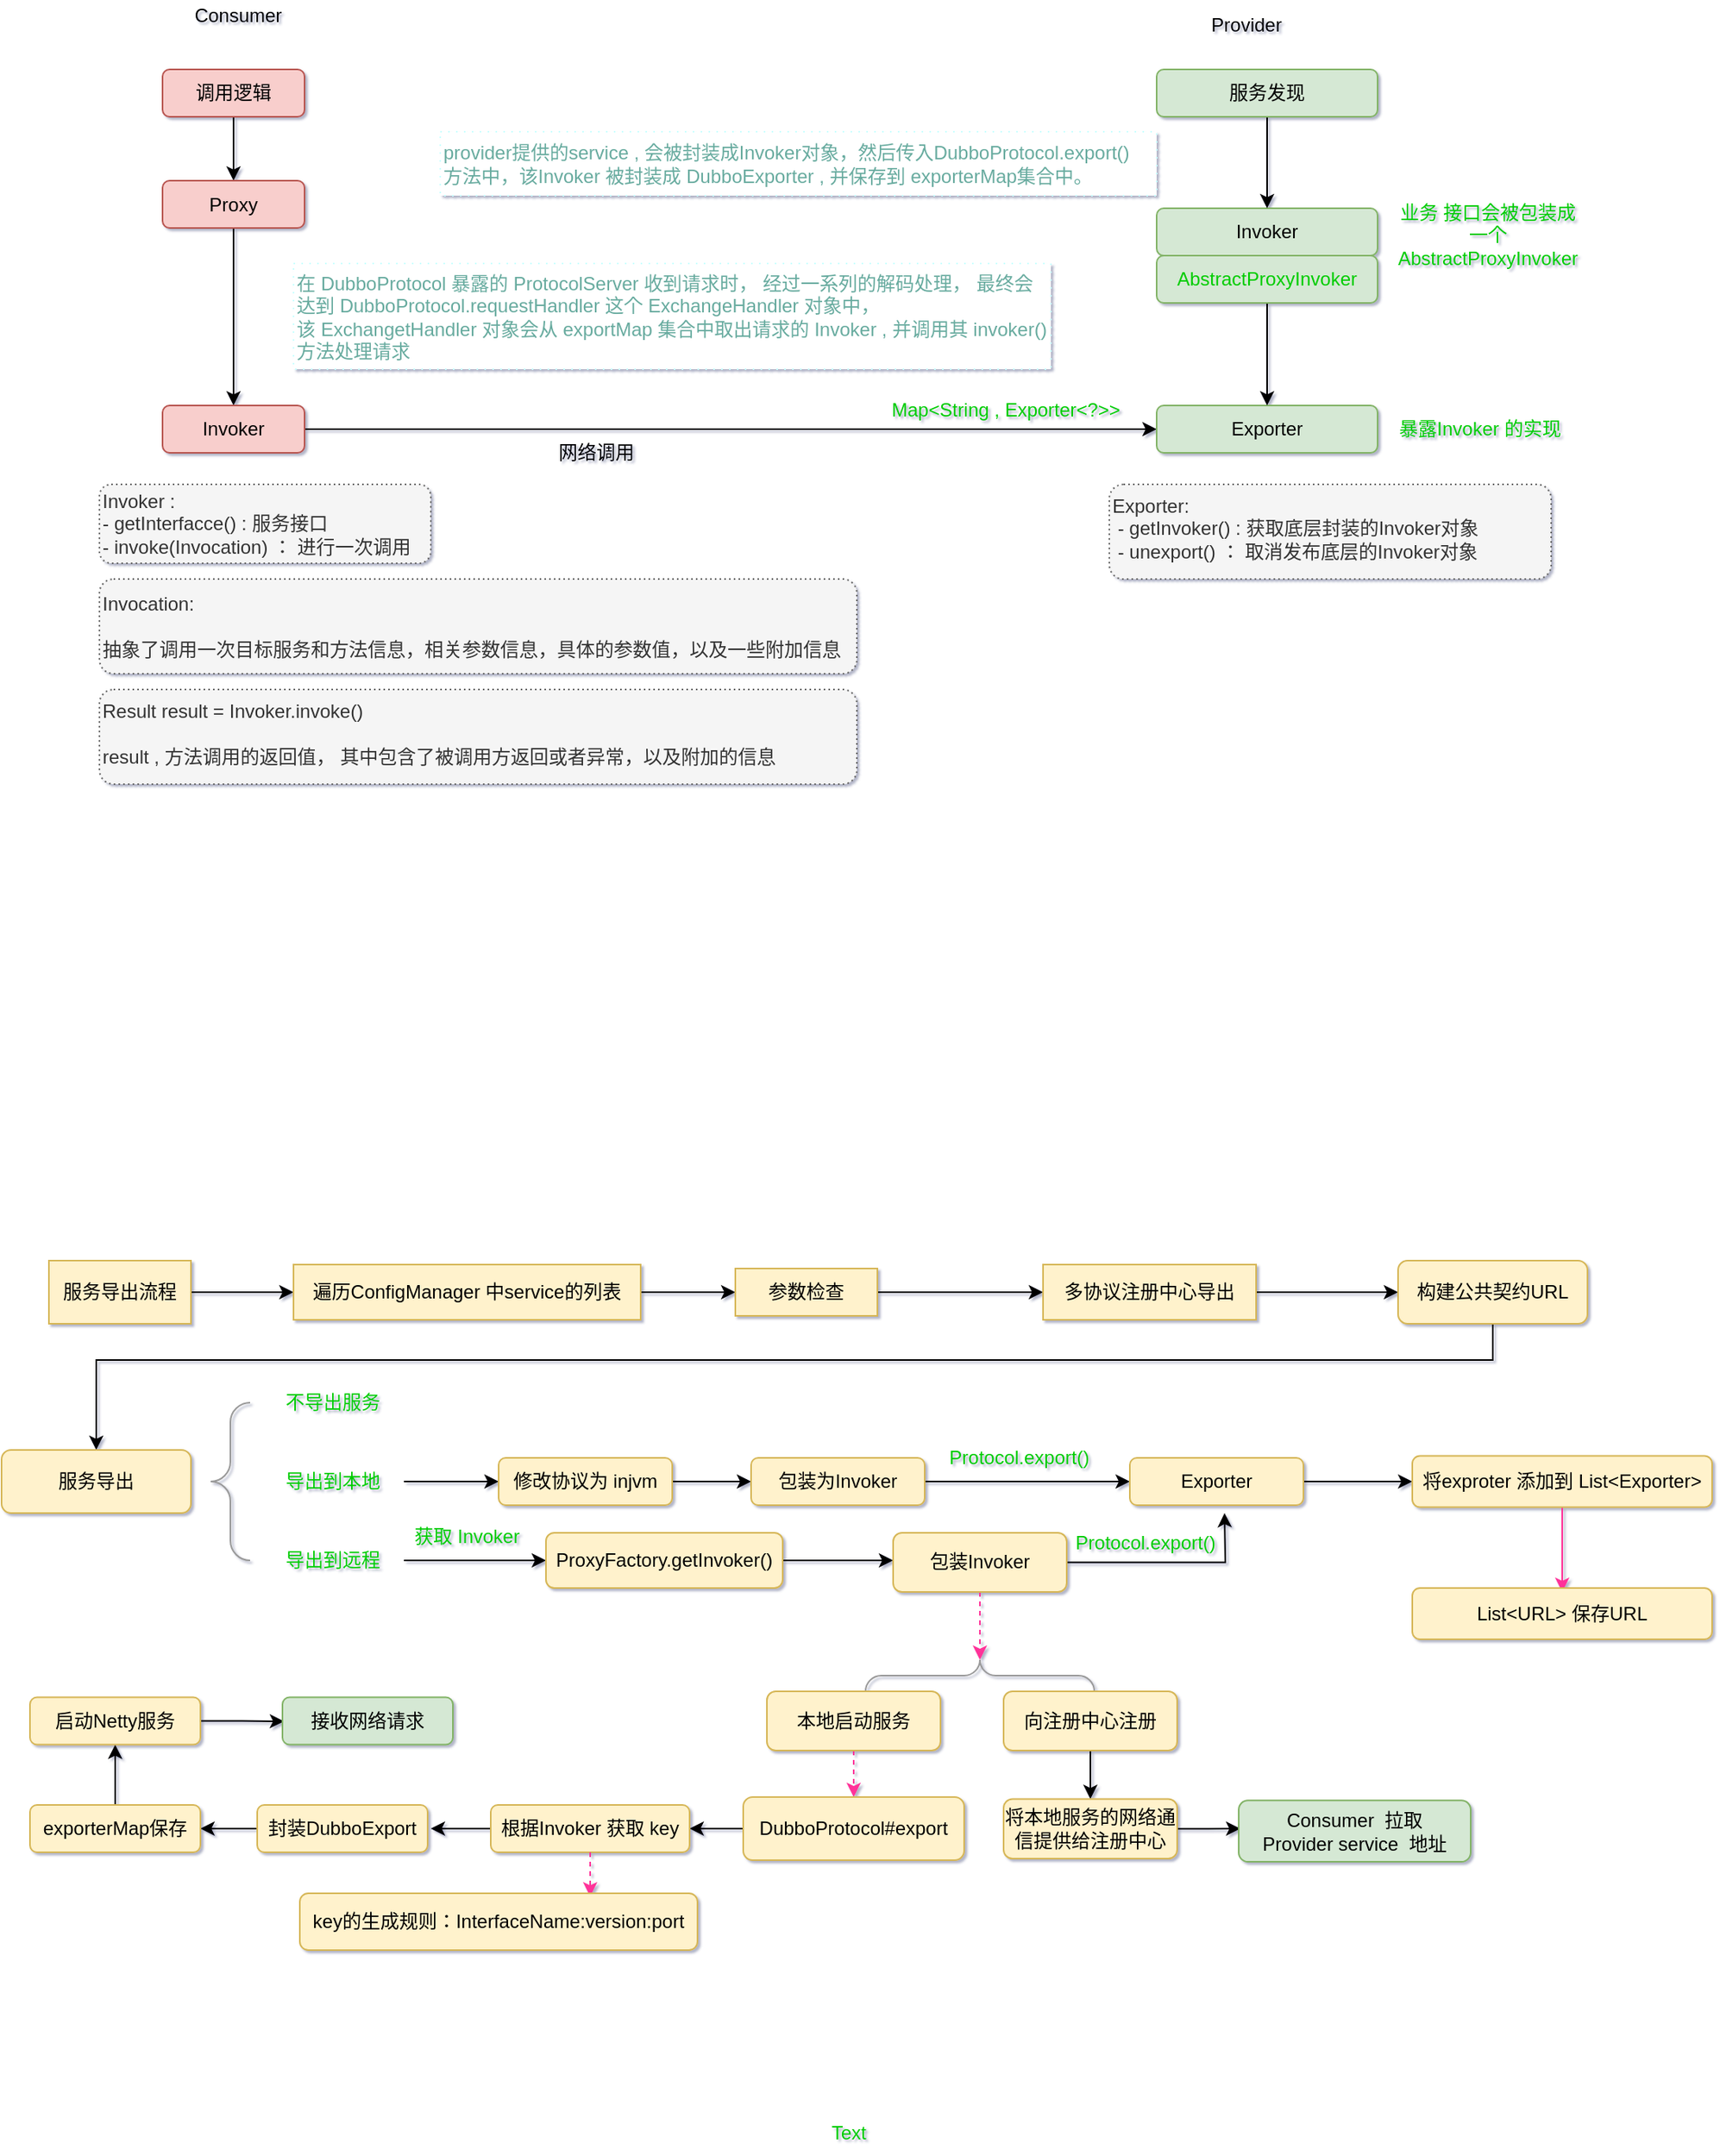 <mxfile version="14.1.3" type="github">
  <diagram id="AMZaD16zjiI2ikn4sn_C" name="第 1 页">
    <mxGraphModel dx="1208" dy="757" grid="0" gridSize="10" guides="1" tooltips="1" connect="1" arrows="1" fold="1" page="1" pageScale="1" pageWidth="1169" pageHeight="827" background="none" math="0" shadow="1">
      <root>
        <mxCell id="0" />
        <mxCell id="1" parent="0" />
        <mxCell id="q9yflRM0A-MpA3asN30z-3" style="edgeStyle=orthogonalEdgeStyle;rounded=0;orthogonalLoop=1;jettySize=auto;html=1;exitX=0.5;exitY=1;exitDx=0;exitDy=0;entryX=0.5;entryY=0;entryDx=0;entryDy=0;" parent="1" source="q9yflRM0A-MpA3asN30z-1" target="q9yflRM0A-MpA3asN30z-2" edge="1">
          <mxGeometry relative="1" as="geometry" />
        </mxCell>
        <mxCell id="q9yflRM0A-MpA3asN30z-1" value="调用逻辑" style="rounded=1;whiteSpace=wrap;html=1;fillColor=#f8cecc;strokeColor=#b85450;" parent="1" vertex="1">
          <mxGeometry x="148" y="85" width="90" height="30" as="geometry" />
        </mxCell>
        <mxCell id="q9yflRM0A-MpA3asN30z-5" style="edgeStyle=orthogonalEdgeStyle;rounded=0;orthogonalLoop=1;jettySize=auto;html=1;exitX=0.5;exitY=1;exitDx=0;exitDy=0;" parent="1" source="q9yflRM0A-MpA3asN30z-2" target="q9yflRM0A-MpA3asN30z-4" edge="1">
          <mxGeometry relative="1" as="geometry" />
        </mxCell>
        <mxCell id="q9yflRM0A-MpA3asN30z-2" value="Proxy" style="rounded=1;whiteSpace=wrap;html=1;fillColor=#f8cecc;strokeColor=#b85450;" parent="1" vertex="1">
          <mxGeometry x="148" y="155.5" width="90" height="30" as="geometry" />
        </mxCell>
        <mxCell id="q9yflRM0A-MpA3asN30z-6" style="edgeStyle=orthogonalEdgeStyle;rounded=0;orthogonalLoop=1;jettySize=auto;html=1;entryX=0;entryY=0.5;entryDx=0;entryDy=0;" parent="1" source="q9yflRM0A-MpA3asN30z-4" target="q9yflRM0A-MpA3asN30z-7" edge="1">
          <mxGeometry relative="1" as="geometry">
            <mxPoint x="598" y="313" as="targetPoint" />
            <Array as="points">
              <mxPoint x="574" y="313" />
              <mxPoint x="574" y="313" />
            </Array>
          </mxGeometry>
        </mxCell>
        <mxCell id="q9yflRM0A-MpA3asN30z-4" value="Invoker" style="rounded=1;whiteSpace=wrap;html=1;fillColor=#f8cecc;strokeColor=#b85450;" parent="1" vertex="1">
          <mxGeometry x="148" y="298" width="90" height="30" as="geometry" />
        </mxCell>
        <mxCell id="q9yflRM0A-MpA3asN30z-7" value="Exporter" style="rounded=1;whiteSpace=wrap;html=1;fillColor=#d5e8d4;strokeColor=#82b366;" parent="1" vertex="1">
          <mxGeometry x="778" y="298" width="140" height="30" as="geometry" />
        </mxCell>
        <mxCell id="q9yflRM0A-MpA3asN30z-10" style="edgeStyle=orthogonalEdgeStyle;rounded=0;orthogonalLoop=1;jettySize=auto;html=1;entryX=0.5;entryY=0;entryDx=0;entryDy=0;" parent="1" source="q9yflRM0A-MpA3asN30z-8" target="q9yflRM0A-MpA3asN30z-7" edge="1">
          <mxGeometry relative="1" as="geometry" />
        </mxCell>
        <mxCell id="q9yflRM0A-MpA3asN30z-8" value="Invoker" style="rounded=1;whiteSpace=wrap;html=1;fillColor=#d5e8d4;strokeColor=#82b366;" parent="1" vertex="1">
          <mxGeometry x="778" y="173" width="140" height="30" as="geometry" />
        </mxCell>
        <mxCell id="q9yflRM0A-MpA3asN30z-14" style="edgeStyle=orthogonalEdgeStyle;rounded=0;orthogonalLoop=1;jettySize=auto;html=1;entryX=0.5;entryY=0;entryDx=0;entryDy=0;" parent="1" source="q9yflRM0A-MpA3asN30z-11" target="q9yflRM0A-MpA3asN30z-8" edge="1">
          <mxGeometry relative="1" as="geometry" />
        </mxCell>
        <mxCell id="q9yflRM0A-MpA3asN30z-11" value="服务发现" style="rounded=1;whiteSpace=wrap;html=1;fillColor=#d5e8d4;strokeColor=#82b366;" parent="1" vertex="1">
          <mxGeometry x="778" y="85" width="140" height="30" as="geometry" />
        </mxCell>
        <mxCell id="q9yflRM0A-MpA3asN30z-12" value="Provider" style="text;html=1;strokeColor=none;fillColor=none;align=center;verticalAlign=middle;whiteSpace=wrap;rounded=0;" parent="1" vertex="1">
          <mxGeometry x="796" y="43" width="78" height="27" as="geometry" />
        </mxCell>
        <mxCell id="q9yflRM0A-MpA3asN30z-13" value="Consumer" style="text;html=1;strokeColor=none;fillColor=none;align=center;verticalAlign=middle;whiteSpace=wrap;rounded=0;" parent="1" vertex="1">
          <mxGeometry x="176" y="41" width="40" height="20" as="geometry" />
        </mxCell>
        <mxCell id="q9yflRM0A-MpA3asN30z-15" value="网络调用" style="text;html=1;strokeColor=none;fillColor=none;align=center;verticalAlign=middle;whiteSpace=wrap;rounded=0;" parent="1" vertex="1">
          <mxGeometry x="378" y="318" width="90" height="20" as="geometry" />
        </mxCell>
        <mxCell id="q9yflRM0A-MpA3asN30z-18" value="&lt;span&gt;Invocation:&lt;/span&gt;&lt;br&gt;&lt;br&gt;&lt;span&gt;抽象了调用一次目标服务和方法信息，相关参数信息，具体的参数值，以及一些附加信息&lt;/span&gt;" style="rounded=1;whiteSpace=wrap;html=1;fontColor=#333333;align=left;dashed=1;dashPattern=1 2;fillColor=#f5f5f5;strokeColor=#666666;" parent="1" vertex="1">
          <mxGeometry x="108" y="408" width="480" height="60" as="geometry" />
        </mxCell>
        <mxCell id="q9yflRM0A-MpA3asN30z-19" value="&lt;span&gt;Invoker :&lt;br&gt;- getInterfacce() : 服务接口&lt;/span&gt;&lt;br&gt;&lt;span&gt;- invoke(Invocation) ： 进行一次调用&lt;/span&gt;" style="rounded=1;whiteSpace=wrap;html=1;dashed=1;align=left;dashPattern=1 2;fillColor=#f5f5f5;strokeColor=#666666;fontColor=#333333;" parent="1" vertex="1">
          <mxGeometry x="108" y="348" width="210" height="50" as="geometry" />
        </mxCell>
        <mxCell id="q9yflRM0A-MpA3asN30z-20" value="Result result = Invoker.invoke()&lt;br&gt;&lt;br&gt;result , 方法调用的返回值， 其中包含了被调用方返回或者异常，以及附加的信息" style="rounded=1;whiteSpace=wrap;html=1;fontColor=#333333;align=left;dashed=1;dashPattern=1 2;fillColor=#f5f5f5;strokeColor=#666666;verticalAlign=top;" parent="1" vertex="1">
          <mxGeometry x="108" y="478" width="480" height="60" as="geometry" />
        </mxCell>
        <mxCell id="q9yflRM0A-MpA3asN30z-22" value="&lt;span style=&quot;color: rgb(0 , 204 , 0)&quot;&gt;AbstractProxyInvoker&lt;/span&gt;" style="rounded=1;whiteSpace=wrap;html=1;fillColor=#d5e8d4;strokeColor=#82b366;" parent="1" vertex="1">
          <mxGeometry x="778" y="203" width="140" height="30" as="geometry" />
        </mxCell>
        <mxCell id="q9yflRM0A-MpA3asN30z-23" value="业务 接口会被包装成一个 AbstractProxyInvoker" style="text;html=1;strokeColor=none;fillColor=none;align=center;verticalAlign=middle;whiteSpace=wrap;rounded=0;dashed=1;dashPattern=1 2;fontColor=#00CC00;" parent="1" vertex="1">
          <mxGeometry x="928" y="165" width="120" height="50" as="geometry" />
        </mxCell>
        <mxCell id="q9yflRM0A-MpA3asN30z-24" value="暴露Invoker 的实现" style="text;html=1;strokeColor=none;fillColor=none;align=center;verticalAlign=middle;whiteSpace=wrap;rounded=0;dashed=1;dashPattern=1 2;fontColor=#00CC00;" parent="1" vertex="1">
          <mxGeometry x="928" y="300.5" width="110" height="25" as="geometry" />
        </mxCell>
        <mxCell id="q9yflRM0A-MpA3asN30z-25" value="Exporter:&lt;br&gt;&amp;nbsp;- getInvoker() : 获取底层封装的Invoker对象&lt;br&gt;&amp;nbsp;- unexport() ： 取消发布底层的Invoker对象" style="rounded=1;whiteSpace=wrap;html=1;dashed=1;align=left;dashPattern=1 2;fillColor=#f5f5f5;strokeColor=#666666;fontColor=#333333;verticalAlign=top;" parent="1" vertex="1">
          <mxGeometry x="748" y="348" width="280" height="60" as="geometry" />
        </mxCell>
        <mxCell id="q9yflRM0A-MpA3asN30z-29" style="edgeStyle=orthogonalEdgeStyle;rounded=0;orthogonalLoop=1;jettySize=auto;html=1;exitX=1;exitY=0.5;exitDx=0;exitDy=0;fontColor=#00CC00;entryX=0;entryY=0.5;entryDx=0;entryDy=0;" parent="1" source="q9yflRM0A-MpA3asN30z-26" target="q9yflRM0A-MpA3asN30z-28" edge="1">
          <mxGeometry relative="1" as="geometry" />
        </mxCell>
        <mxCell id="q9yflRM0A-MpA3asN30z-26" value="服务导出流程" style="rounded=0;whiteSpace=wrap;html=1;align=center;fillColor=#fff2cc;strokeColor=#d6b656;" parent="1" vertex="1">
          <mxGeometry x="76" y="840" width="90" height="40" as="geometry" />
        </mxCell>
        <mxCell id="q9yflRM0A-MpA3asN30z-31" style="edgeStyle=orthogonalEdgeStyle;rounded=0;orthogonalLoop=1;jettySize=auto;html=1;exitX=1;exitY=0.5;exitDx=0;exitDy=0;entryX=0;entryY=0.5;entryDx=0;entryDy=0;fontColor=#00CC00;" parent="1" source="q9yflRM0A-MpA3asN30z-28" target="q9yflRM0A-MpA3asN30z-30" edge="1">
          <mxGeometry relative="1" as="geometry" />
        </mxCell>
        <mxCell id="q9yflRM0A-MpA3asN30z-28" value="遍历ConfigManager 中service的列表" style="rounded=0;whiteSpace=wrap;html=1;align=center;fillColor=#fff2cc;strokeColor=#d6b656;" parent="1" vertex="1">
          <mxGeometry x="231" y="842.5" width="220" height="35" as="geometry" />
        </mxCell>
        <mxCell id="q9yflRM0A-MpA3asN30z-32" style="edgeStyle=orthogonalEdgeStyle;rounded=0;orthogonalLoop=1;jettySize=auto;html=1;exitX=1;exitY=0.5;exitDx=0;exitDy=0;fontColor=#00CC00;entryX=0;entryY=0.5;entryDx=0;entryDy=0;" parent="1" source="q9yflRM0A-MpA3asN30z-30" target="q9yflRM0A-MpA3asN30z-33" edge="1">
          <mxGeometry relative="1" as="geometry">
            <mxPoint x="121" y="1110" as="targetPoint" />
          </mxGeometry>
        </mxCell>
        <mxCell id="q9yflRM0A-MpA3asN30z-30" value="参数检查" style="rounded=0;whiteSpace=wrap;html=1;align=center;fillColor=#fff2cc;strokeColor=#d6b656;" parent="1" vertex="1">
          <mxGeometry x="511" y="845" width="90" height="30" as="geometry" />
        </mxCell>
        <mxCell id="q9yflRM0A-MpA3asN30z-34" style="edgeStyle=orthogonalEdgeStyle;rounded=0;orthogonalLoop=1;jettySize=auto;html=1;exitX=1;exitY=0.5;exitDx=0;exitDy=0;fontColor=#00CC00;entryX=0;entryY=0.5;entryDx=0;entryDy=0;" parent="1" source="q9yflRM0A-MpA3asN30z-33" target="q9yflRM0A-MpA3asN30z-35" edge="1">
          <mxGeometry relative="1" as="geometry">
            <mxPoint x="121" y="1230" as="targetPoint" />
          </mxGeometry>
        </mxCell>
        <mxCell id="q9yflRM0A-MpA3asN30z-33" value="多协议注册中心导出" style="rounded=0;whiteSpace=wrap;html=1;align=center;fillColor=#fff2cc;strokeColor=#d6b656;" parent="1" vertex="1">
          <mxGeometry x="706" y="842.5" width="135" height="35" as="geometry" />
        </mxCell>
        <mxCell id="q9yflRM0A-MpA3asN30z-70" style="edgeStyle=orthogonalEdgeStyle;rounded=0;orthogonalLoop=1;jettySize=auto;html=1;entryX=0.5;entryY=0;entryDx=0;entryDy=0;fontColor=#00CC00;" parent="1" source="q9yflRM0A-MpA3asN30z-35" target="q9yflRM0A-MpA3asN30z-37" edge="1">
          <mxGeometry relative="1" as="geometry">
            <Array as="points">
              <mxPoint x="991" y="903" />
              <mxPoint x="106" y="903" />
            </Array>
          </mxGeometry>
        </mxCell>
        <mxCell id="q9yflRM0A-MpA3asN30z-35" value="构建公共契约URL" style="rounded=1;whiteSpace=wrap;html=1;align=center;fillColor=#fff2cc;strokeColor=#d6b656;" parent="1" vertex="1">
          <mxGeometry x="931" y="840" width="120" height="40" as="geometry" />
        </mxCell>
        <mxCell id="q9yflRM0A-MpA3asN30z-37" value="服务导出" style="rounded=1;whiteSpace=wrap;html=1;align=center;fillColor=#fff2cc;strokeColor=#d6b656;" parent="1" vertex="1">
          <mxGeometry x="46" y="960" width="120" height="40" as="geometry" />
        </mxCell>
        <mxCell id="q9yflRM0A-MpA3asN30z-39" value="" style="verticalLabelPosition=bottom;shadow=0;dashed=0;align=center;html=1;verticalAlign=top;strokeWidth=1;shape=mxgraph.mockup.markup.curlyBrace;strokeColor=#999999;fontColor=#00CC00;rotation=-90;" parent="1" vertex="1">
          <mxGeometry x="141" y="956.25" width="100" height="47.5" as="geometry" />
        </mxCell>
        <mxCell id="q9yflRM0A-MpA3asN30z-40" value="不导出服务" style="text;html=1;strokeColor=none;fillColor=none;align=center;verticalAlign=middle;whiteSpace=wrap;rounded=0;fontColor=#00CC00;" parent="1" vertex="1">
          <mxGeometry x="211" y="920" width="90" height="20" as="geometry" />
        </mxCell>
        <mxCell id="q9yflRM0A-MpA3asN30z-43" style="edgeStyle=orthogonalEdgeStyle;rounded=0;orthogonalLoop=1;jettySize=auto;html=1;fontColor=#00CC00;" parent="1" source="q9yflRM0A-MpA3asN30z-41" edge="1">
          <mxGeometry relative="1" as="geometry">
            <mxPoint x="361" y="980" as="targetPoint" />
          </mxGeometry>
        </mxCell>
        <mxCell id="q9yflRM0A-MpA3asN30z-41" value="导出到本地" style="text;html=1;strokeColor=none;fillColor=none;align=center;verticalAlign=middle;whiteSpace=wrap;rounded=0;fontColor=#00CC00;" parent="1" vertex="1">
          <mxGeometry x="211" y="970" width="90" height="20" as="geometry" />
        </mxCell>
        <mxCell id="q9yflRM0A-MpA3asN30z-52" style="edgeStyle=orthogonalEdgeStyle;rounded=0;orthogonalLoop=1;jettySize=auto;html=1;fontColor=#00CC00;entryX=0;entryY=0.5;entryDx=0;entryDy=0;" parent="1" source="q9yflRM0A-MpA3asN30z-42" target="q9yflRM0A-MpA3asN30z-53" edge="1">
          <mxGeometry relative="1" as="geometry">
            <mxPoint x="361" y="1030" as="targetPoint" />
          </mxGeometry>
        </mxCell>
        <mxCell id="q9yflRM0A-MpA3asN30z-42" value="导出到远程" style="text;html=1;strokeColor=none;fillColor=none;align=center;verticalAlign=middle;whiteSpace=wrap;rounded=0;fontColor=#00CC00;" parent="1" vertex="1">
          <mxGeometry x="211" y="1020" width="90" height="20" as="geometry" />
        </mxCell>
        <mxCell id="q9yflRM0A-MpA3asN30z-45" style="edgeStyle=orthogonalEdgeStyle;rounded=0;orthogonalLoop=1;jettySize=auto;html=1;fontColor=#00CC00;entryX=0;entryY=0.5;entryDx=0;entryDy=0;" parent="1" source="q9yflRM0A-MpA3asN30z-44" target="q9yflRM0A-MpA3asN30z-46" edge="1">
          <mxGeometry relative="1" as="geometry">
            <mxPoint x="541" y="980" as="targetPoint" />
          </mxGeometry>
        </mxCell>
        <mxCell id="q9yflRM0A-MpA3asN30z-44" value="修改协议为 injvm" style="rounded=1;whiteSpace=wrap;html=1;align=center;fillColor=#fff2cc;strokeColor=#d6b656;" parent="1" vertex="1">
          <mxGeometry x="361" y="965" width="110" height="30" as="geometry" />
        </mxCell>
        <mxCell id="q9yflRM0A-MpA3asN30z-47" style="edgeStyle=orthogonalEdgeStyle;rounded=0;orthogonalLoop=1;jettySize=auto;html=1;fontColor=#00CC00;entryX=0;entryY=0.5;entryDx=0;entryDy=0;" parent="1" source="q9yflRM0A-MpA3asN30z-46" target="q9yflRM0A-MpA3asN30z-49" edge="1">
          <mxGeometry relative="1" as="geometry">
            <mxPoint x="721" y="980" as="targetPoint" />
          </mxGeometry>
        </mxCell>
        <mxCell id="q9yflRM0A-MpA3asN30z-46" value="包装为Invoker" style="rounded=1;whiteSpace=wrap;html=1;align=center;fillColor=#fff2cc;strokeColor=#d6b656;" parent="1" vertex="1">
          <mxGeometry x="521" y="965" width="110" height="30" as="geometry" />
        </mxCell>
        <mxCell id="q9yflRM0A-MpA3asN30z-60" style="edgeStyle=orthogonalEdgeStyle;rounded=0;orthogonalLoop=1;jettySize=auto;html=1;exitX=1;exitY=0.5;exitDx=0;exitDy=0;fontColor=#00CC00;" parent="1" source="q9yflRM0A-MpA3asN30z-49" target="q9yflRM0A-MpA3asN30z-59" edge="1">
          <mxGeometry relative="1" as="geometry" />
        </mxCell>
        <mxCell id="q9yflRM0A-MpA3asN30z-49" value="Exporter" style="rounded=1;whiteSpace=wrap;html=1;align=center;fillColor=#fff2cc;strokeColor=#d6b656;" parent="1" vertex="1">
          <mxGeometry x="761" y="965" width="110" height="30" as="geometry" />
        </mxCell>
        <mxCell id="q9yflRM0A-MpA3asN30z-50" value="Protocol.export()" style="text;html=1;strokeColor=none;fillColor=none;align=center;verticalAlign=middle;whiteSpace=wrap;rounded=0;fontColor=#00CC00;" parent="1" vertex="1">
          <mxGeometry x="631" y="950" width="120" height="30" as="geometry" />
        </mxCell>
        <mxCell id="q9yflRM0A-MpA3asN30z-55" style="edgeStyle=orthogonalEdgeStyle;rounded=0;orthogonalLoop=1;jettySize=auto;html=1;fontColor=#00CC00;" parent="1" source="q9yflRM0A-MpA3asN30z-53" edge="1">
          <mxGeometry relative="1" as="geometry">
            <mxPoint x="611" y="1030" as="targetPoint" />
          </mxGeometry>
        </mxCell>
        <mxCell id="q9yflRM0A-MpA3asN30z-53" value="ProxyFactory.getInvoker()" style="rounded=1;whiteSpace=wrap;html=1;align=center;fillColor=#fff2cc;strokeColor=#d6b656;" parent="1" vertex="1">
          <mxGeometry x="391" y="1012.5" width="150" height="35" as="geometry" />
        </mxCell>
        <mxCell id="q9yflRM0A-MpA3asN30z-54" value="获取 Invoker" style="text;html=1;strokeColor=none;fillColor=none;align=center;verticalAlign=middle;whiteSpace=wrap;rounded=0;fontColor=#00CC00;" parent="1" vertex="1">
          <mxGeometry x="291" y="1000" width="100" height="29" as="geometry" />
        </mxCell>
        <mxCell id="q9yflRM0A-MpA3asN30z-57" style="edgeStyle=orthogonalEdgeStyle;rounded=0;orthogonalLoop=1;jettySize=auto;html=1;exitX=1;exitY=0.5;exitDx=0;exitDy=0;fontColor=#00CC00;" parent="1" source="q9yflRM0A-MpA3asN30z-56" edge="1">
          <mxGeometry relative="1" as="geometry">
            <mxPoint x="821" y="1000" as="targetPoint" />
          </mxGeometry>
        </mxCell>
        <mxCell id="q9yflRM0A-MpA3asN30z-64" style="edgeStyle=orthogonalEdgeStyle;rounded=0;orthogonalLoop=1;jettySize=auto;html=1;exitX=0.5;exitY=1;exitDx=0;exitDy=0;entryX=0.5;entryY=0;entryDx=0;entryDy=0;entryPerimeter=0;fontColor=#00CC00;dashed=1;strokeColor=#FF3399;" parent="1" source="q9yflRM0A-MpA3asN30z-56" target="q9yflRM0A-MpA3asN30z-62" edge="1">
          <mxGeometry relative="1" as="geometry" />
        </mxCell>
        <mxCell id="q9yflRM0A-MpA3asN30z-56" value="包装Invoker" style="rounded=1;whiteSpace=wrap;html=1;align=center;fillColor=#fff2cc;strokeColor=#d6b656;" parent="1" vertex="1">
          <mxGeometry x="611" y="1012.5" width="110" height="37.5" as="geometry" />
        </mxCell>
        <mxCell id="q9yflRM0A-MpA3asN30z-58" value="Protocol.export()" style="text;html=1;strokeColor=none;fillColor=none;align=center;verticalAlign=middle;whiteSpace=wrap;rounded=0;fontColor=#00CC00;" parent="1" vertex="1">
          <mxGeometry x="711" y="1003.75" width="120" height="30" as="geometry" />
        </mxCell>
        <mxCell id="q9yflRM0A-MpA3asN30z-68" style="edgeStyle=orthogonalEdgeStyle;rounded=0;orthogonalLoop=1;jettySize=auto;html=1;strokeColor=#FF3399;fontColor=#00CC00;" parent="1" source="q9yflRM0A-MpA3asN30z-59" edge="1">
          <mxGeometry relative="1" as="geometry">
            <mxPoint x="1035" y="1050" as="targetPoint" />
          </mxGeometry>
        </mxCell>
        <mxCell id="q9yflRM0A-MpA3asN30z-59" value="将exproter 添加到 List&amp;lt;Exporter&amp;gt;" style="rounded=1;whiteSpace=wrap;html=1;align=center;fillColor=#fff2cc;strokeColor=#d6b656;" parent="1" vertex="1">
          <mxGeometry x="940" y="963.75" width="190" height="32.5" as="geometry" />
        </mxCell>
        <mxCell id="q9yflRM0A-MpA3asN30z-62" value="" style="verticalLabelPosition=bottom;shadow=0;dashed=0;align=center;html=1;verticalAlign=top;strokeWidth=1;shape=mxgraph.mockup.markup.curlyBrace;strokeColor=#999999;fontColor=#00CC00;" parent="1" vertex="1">
          <mxGeometry x="593.5" y="1093" width="145" height="20" as="geometry" />
        </mxCell>
        <mxCell id="q9yflRM0A-MpA3asN30z-66" style="edgeStyle=orthogonalEdgeStyle;rounded=0;orthogonalLoop=1;jettySize=auto;html=1;exitX=0.5;exitY=1;exitDx=0;exitDy=0;dashed=1;strokeColor=#FF3399;fontColor=#00CC00;entryX=0.5;entryY=0;entryDx=0;entryDy=0;" parent="1" source="q9yflRM0A-MpA3asN30z-63" target="q9yflRM0A-MpA3asN30z-67" edge="1">
          <mxGeometry relative="1" as="geometry">
            <mxPoint x="586" y="1190" as="targetPoint" />
          </mxGeometry>
        </mxCell>
        <mxCell id="q9yflRM0A-MpA3asN30z-63" value="本地启动服务" style="rounded=1;whiteSpace=wrap;html=1;align=center;fillColor=#fff2cc;strokeColor=#d6b656;" parent="1" vertex="1">
          <mxGeometry x="531" y="1113" width="110" height="37.5" as="geometry" />
        </mxCell>
        <mxCell id="-Wx994D3Uyu8Wx67w-C6-22" style="edgeStyle=orthogonalEdgeStyle;rounded=0;orthogonalLoop=1;jettySize=auto;html=1;exitX=0.5;exitY=1;exitDx=0;exitDy=0;strokeColor=#000000;fontColor=#00CC00;" edge="1" parent="1" source="q9yflRM0A-MpA3asN30z-65" target="-Wx994D3Uyu8Wx67w-C6-21">
          <mxGeometry relative="1" as="geometry" />
        </mxCell>
        <mxCell id="q9yflRM0A-MpA3asN30z-65" value="向注册中心注册" style="rounded=1;whiteSpace=wrap;html=1;align=center;fillColor=#fff2cc;strokeColor=#d6b656;" parent="1" vertex="1">
          <mxGeometry x="681" y="1113" width="110" height="37.5" as="geometry" />
        </mxCell>
        <mxCell id="-Wx994D3Uyu8Wx67w-C6-6" style="edgeStyle=orthogonalEdgeStyle;rounded=0;orthogonalLoop=1;jettySize=auto;html=1;entryX=1;entryY=0.5;entryDx=0;entryDy=0;strokeColor=#000000;fontColor=#00CC00;" edge="1" parent="1" source="q9yflRM0A-MpA3asN30z-67" target="-Wx994D3Uyu8Wx67w-C6-4">
          <mxGeometry relative="1" as="geometry" />
        </mxCell>
        <mxCell id="q9yflRM0A-MpA3asN30z-67" value="DubboProtocol#export" style="rounded=1;whiteSpace=wrap;html=1;align=center;fillColor=#fff2cc;strokeColor=#d6b656;" parent="1" vertex="1">
          <mxGeometry x="516" y="1180" width="140" height="40" as="geometry" />
        </mxCell>
        <mxCell id="q9yflRM0A-MpA3asN30z-69" value="List&amp;lt;URL&amp;gt; 保存URL" style="rounded=1;whiteSpace=wrap;html=1;align=center;fillColor=#fff2cc;strokeColor=#d6b656;" parent="1" vertex="1">
          <mxGeometry x="940" y="1047.5" width="190" height="32.5" as="geometry" />
        </mxCell>
        <mxCell id="-Wx994D3Uyu8Wx67w-C6-1" value="Map&amp;lt;String , Exporter&amp;lt;?&amp;gt;&amp;gt;" style="text;html=1;strokeColor=none;fillColor=none;align=center;verticalAlign=middle;whiteSpace=wrap;rounded=0;fontColor=#00CC00;" vertex="1" parent="1">
          <mxGeometry x="600" y="290" width="165" height="22" as="geometry" />
        </mxCell>
        <mxCell id="-Wx994D3Uyu8Wx67w-C6-8" style="edgeStyle=orthogonalEdgeStyle;rounded=0;orthogonalLoop=1;jettySize=auto;html=1;strokeColor=#000000;fontColor=#00CC00;" edge="1" parent="1" source="-Wx994D3Uyu8Wx67w-C6-4">
          <mxGeometry relative="1" as="geometry">
            <mxPoint x="318" y="1200" as="targetPoint" />
          </mxGeometry>
        </mxCell>
        <mxCell id="-Wx994D3Uyu8Wx67w-C6-4" value="根据Invoker 获取 key" style="rounded=1;whiteSpace=wrap;html=1;align=center;fillColor=#fff2cc;strokeColor=#d6b656;" vertex="1" parent="1">
          <mxGeometry x="356" y="1185" width="126" height="30" as="geometry" />
        </mxCell>
        <mxCell id="-Wx994D3Uyu8Wx67w-C6-10" style="edgeStyle=orthogonalEdgeStyle;rounded=0;orthogonalLoop=1;jettySize=auto;html=1;exitX=0;exitY=0.5;exitDx=0;exitDy=0;entryX=1;entryY=0.5;entryDx=0;entryDy=0;strokeColor=#000000;fontColor=#00CC00;" edge="1" parent="1" source="-Wx994D3Uyu8Wx67w-C6-7" target="-Wx994D3Uyu8Wx67w-C6-9">
          <mxGeometry relative="1" as="geometry" />
        </mxCell>
        <mxCell id="-Wx994D3Uyu8Wx67w-C6-7" value="封装DubboExport" style="rounded=1;whiteSpace=wrap;html=1;align=center;fillColor=#fff2cc;strokeColor=#d6b656;" vertex="1" parent="1">
          <mxGeometry x="208" y="1185" width="108" height="30" as="geometry" />
        </mxCell>
        <mxCell id="-Wx994D3Uyu8Wx67w-C6-12" style="edgeStyle=orthogonalEdgeStyle;rounded=0;orthogonalLoop=1;jettySize=auto;html=1;exitX=0.5;exitY=0;exitDx=0;exitDy=0;entryX=0.5;entryY=1;entryDx=0;entryDy=0;strokeColor=#000000;fontColor=#00CC00;" edge="1" parent="1" source="-Wx994D3Uyu8Wx67w-C6-9" target="-Wx994D3Uyu8Wx67w-C6-11">
          <mxGeometry relative="1" as="geometry" />
        </mxCell>
        <mxCell id="-Wx994D3Uyu8Wx67w-C6-9" value="exporterMap保存" style="rounded=1;whiteSpace=wrap;html=1;align=center;fillColor=#fff2cc;strokeColor=#d6b656;" vertex="1" parent="1">
          <mxGeometry x="64" y="1185" width="108" height="30" as="geometry" />
        </mxCell>
        <mxCell id="-Wx994D3Uyu8Wx67w-C6-17" style="edgeStyle=orthogonalEdgeStyle;rounded=0;orthogonalLoop=1;jettySize=auto;html=1;exitX=1;exitY=0.5;exitDx=0;exitDy=0;strokeColor=#000000;fontColor=#00CC00;" edge="1" parent="1" source="-Wx994D3Uyu8Wx67w-C6-11">
          <mxGeometry relative="1" as="geometry">
            <mxPoint x="225" y="1132" as="targetPoint" />
          </mxGeometry>
        </mxCell>
        <mxCell id="-Wx994D3Uyu8Wx67w-C6-11" value="启动Netty服务" style="rounded=1;whiteSpace=wrap;html=1;align=center;fillColor=#fff2cc;strokeColor=#d6b656;" vertex="1" parent="1">
          <mxGeometry x="64" y="1116.75" width="108" height="30" as="geometry" />
        </mxCell>
        <mxCell id="-Wx994D3Uyu8Wx67w-C6-14" style="edgeStyle=orthogonalEdgeStyle;rounded=0;orthogonalLoop=1;jettySize=auto;html=1;exitX=0.5;exitY=1;exitDx=0;exitDy=0;dashed=1;strokeColor=#FF3399;fontColor=#00CC00;" edge="1" parent="1" source="-Wx994D3Uyu8Wx67w-C6-4">
          <mxGeometry relative="1" as="geometry">
            <mxPoint x="419" y="1243" as="targetPoint" />
            <mxPoint x="596" y="1160.5" as="sourcePoint" />
          </mxGeometry>
        </mxCell>
        <mxCell id="-Wx994D3Uyu8Wx67w-C6-15" value="Text" style="text;html=1;strokeColor=none;fillColor=none;align=center;verticalAlign=middle;whiteSpace=wrap;rounded=0;fontColor=#00CC00;" vertex="1" parent="1">
          <mxGeometry x="563" y="1383" width="40" height="20" as="geometry" />
        </mxCell>
        <mxCell id="-Wx994D3Uyu8Wx67w-C6-16" value="key的生成规则：InterfaceName:version:port" style="rounded=1;whiteSpace=wrap;html=1;align=center;fillColor=#fff2cc;strokeColor=#d6b656;" vertex="1" parent="1">
          <mxGeometry x="235" y="1241" width="252" height="36" as="geometry" />
        </mxCell>
        <mxCell id="-Wx994D3Uyu8Wx67w-C6-19" value="接收网络请求" style="rounded=1;whiteSpace=wrap;html=1;align=center;fillColor=#d5e8d4;strokeColor=#82b366;" vertex="1" parent="1">
          <mxGeometry x="224" y="1116.75" width="108" height="30" as="geometry" />
        </mxCell>
        <mxCell id="-Wx994D3Uyu8Wx67w-C6-24" style="edgeStyle=orthogonalEdgeStyle;rounded=0;orthogonalLoop=1;jettySize=auto;html=1;exitX=1;exitY=0.5;exitDx=0;exitDy=0;entryX=0;entryY=0.5;entryDx=0;entryDy=0;strokeColor=#000000;fontColor=#00CC00;" edge="1" parent="1" source="-Wx994D3Uyu8Wx67w-C6-21">
          <mxGeometry relative="1" as="geometry">
            <mxPoint x="831" y="1200.005" as="targetPoint" />
          </mxGeometry>
        </mxCell>
        <mxCell id="-Wx994D3Uyu8Wx67w-C6-21" value="将本地服务的网络通信提供给注册中心" style="rounded=1;whiteSpace=wrap;html=1;align=center;fillColor=#fff2cc;strokeColor=#d6b656;" vertex="1" parent="1">
          <mxGeometry x="681" y="1181.25" width="110" height="37.75" as="geometry" />
        </mxCell>
        <mxCell id="-Wx994D3Uyu8Wx67w-C6-25" value="Consumer&amp;nbsp; 拉取 &lt;br&gt;Provider service&amp;nbsp; 地址" style="rounded=1;whiteSpace=wrap;html=1;align=center;fillColor=#d5e8d4;strokeColor=#82b366;" vertex="1" parent="1">
          <mxGeometry x="830" y="1182.13" width="147" height="38.87" as="geometry" />
        </mxCell>
        <mxCell id="-Wx994D3Uyu8Wx67w-C6-28" value="provider提供的service , 会被封装成Invoker对象，然后传入DubboProtocol.export()&lt;br&gt;方法中，该Invoker 被封装成 DubboExporter , 并保存到 exporterMap集合中。" style="rounded=0;whiteSpace=wrap;html=1;align=left;dashed=1;dashPattern=1 4;strokeColor=#CCFFFF;fontColor=#67AB9F;" vertex="1" parent="1">
          <mxGeometry x="324" y="124.5" width="454" height="40.5" as="geometry" />
        </mxCell>
        <mxCell id="-Wx994D3Uyu8Wx67w-C6-29" value="在 DubboProtocol 暴露的 ProtocolServer 收到请求时， 经过一系列的解码处理， 最终会达到 DubboProtocol.requestHandler 这个 ExchangeHandler 对象中，&lt;br&gt;该 ExchangetHandler 对象会从 exportMap 集合中取出请求的 Invoker , 并调用其 invoker() 方法处理请求" style="rounded=0;whiteSpace=wrap;html=1;align=left;dashed=1;dashPattern=1 4;strokeColor=#CCFFFF;fontColor=#67AB9F;" vertex="1" parent="1">
          <mxGeometry x="231" y="208" width="480" height="67" as="geometry" />
        </mxCell>
      </root>
    </mxGraphModel>
  </diagram>
</mxfile>
